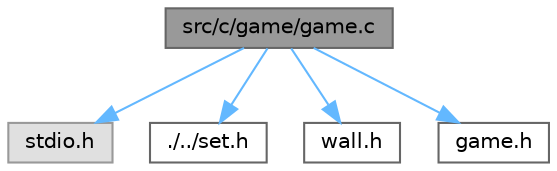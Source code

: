 digraph "src/c/game/game.c"
{
 // LATEX_PDF_SIZE
  bgcolor="transparent";
  edge [fontname=Helvetica,fontsize=10,labelfontname=Helvetica,labelfontsize=10];
  node [fontname=Helvetica,fontsize=10,shape=box,height=0.2,width=0.4];
  Node1 [id="Node000001",label="src/c/game/game.c",height=0.2,width=0.4,color="gray40", fillcolor="grey60", style="filled", fontcolor="black",tooltip="ゲームプログラム"];
  Node1 -> Node2 [id="edge5_Node000001_Node000002",color="steelblue1",style="solid",tooltip=" "];
  Node2 [id="Node000002",label="stdio.h",height=0.2,width=0.4,color="grey60", fillcolor="#E0E0E0", style="filled",tooltip=" "];
  Node1 -> Node3 [id="edge6_Node000001_Node000003",color="steelblue1",style="solid",tooltip=" "];
  Node3 [id="Node000003",label="./../set.h",height=0.2,width=0.4,color="grey40", fillcolor="white", style="filled",URL="$set_8h.html",tooltip=" "];
  Node1 -> Node4 [id="edge7_Node000001_Node000004",color="steelblue1",style="solid",tooltip=" "];
  Node4 [id="Node000004",label="wall.h",height=0.2,width=0.4,color="grey40", fillcolor="white", style="filled",URL="$wall_8h.html",tooltip=" "];
  Node1 -> Node5 [id="edge8_Node000001_Node000005",color="steelblue1",style="solid",tooltip=" "];
  Node5 [id="Node000005",label="game.h",height=0.2,width=0.4,color="grey40", fillcolor="white", style="filled",URL="$game_8h.html",tooltip=" "];
}
